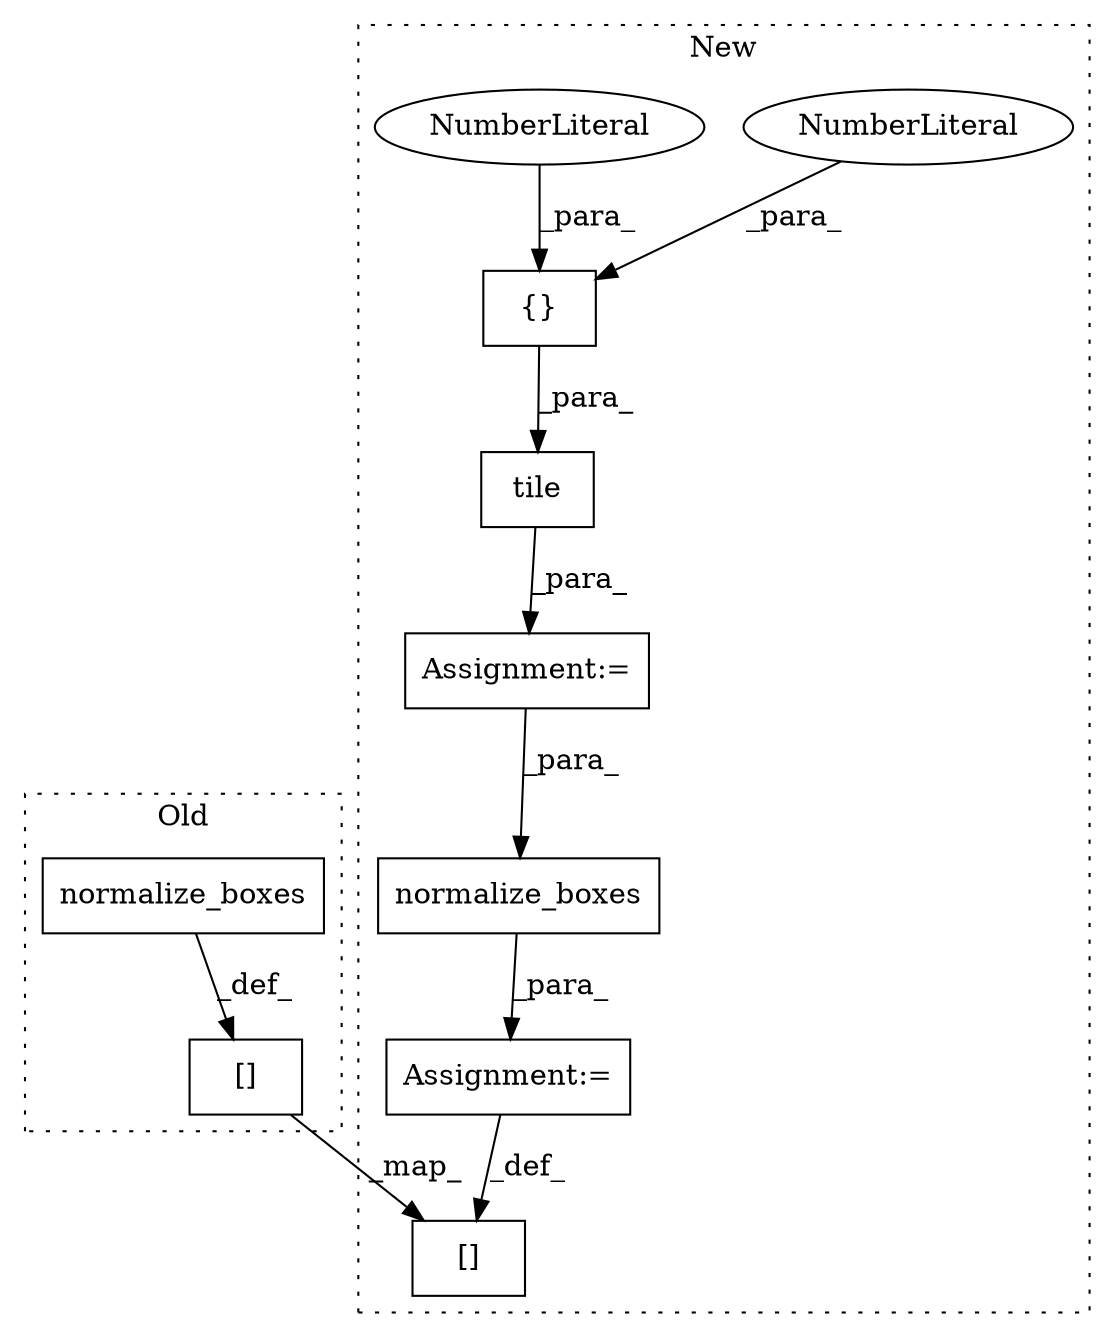 digraph G {
subgraph cluster0 {
1 [label="normalize_boxes" a="32" s="5916,5991" l="16,1" shape="box"];
4 [label="[]" a="2" s="7192,7209" l="7,1" shape="box"];
label = "Old";
style="dotted";
}
subgraph cluster1 {
2 [label="{}" a="4" s="5675,5679" l="1,1" shape="box"];
3 [label="[]" a="2" s="7192,7209" l="7,1" shape="box"];
5 [label="NumberLiteral" a="34" s="5676" l="1" shape="ellipse"];
6 [label="NumberLiteral" a="34" s="5678" l="1" shape="ellipse"];
7 [label="normalize_boxes" a="32" s="5744,5824" l="16,1" shape="box"];
8 [label="Assignment:=" a="7" s="5733" l="1" shape="box"];
9 [label="Assignment:=" a="7" s="5561" l="1" shape="box"];
10 [label="tile" a="32" s="5618,5680" l="5,1" shape="box"];
label = "New";
style="dotted";
}
1 -> 4 [label="_def_"];
2 -> 10 [label="_para_"];
4 -> 3 [label="_map_"];
5 -> 2 [label="_para_"];
6 -> 2 [label="_para_"];
7 -> 8 [label="_para_"];
8 -> 3 [label="_def_"];
9 -> 7 [label="_para_"];
10 -> 9 [label="_para_"];
}